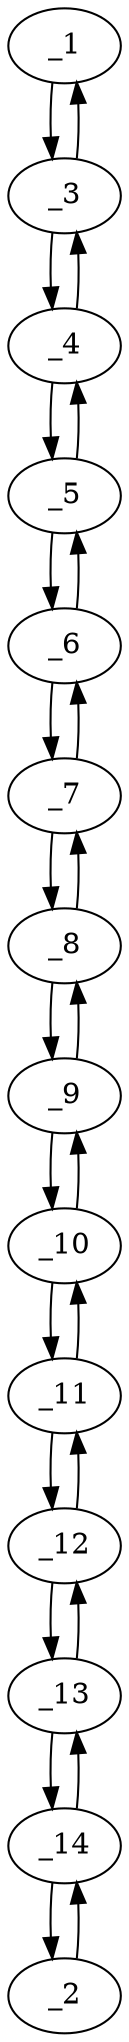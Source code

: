 digraph s1662_04 {
	_1	 [x="53.000000",
		y="178.000000"];
	_3	 [x="58.000000",
		y="163.000000"];
	_1 -> _3	 [angle="-1.249046",
		orient="-0.948683"];
	_2	 [x="177.000000",
		y="186.000000"];
	_14	 [x="180.000000",
		y="169.000000"];
	_2 -> _14	 [angle="-1.396124",
		orient="-0.984784"];
	_3 -> _1	 [angle="1.892547",
		orient="0.948683"];
	_4	 [x="64.000000",
		y="149.000000"];
	_3 -> _4	 [angle="-1.165905",
		orient="-0.919145"];
	_4 -> _3	 [angle="1.975688",
		orient="0.919145"];
	_5	 [x="72.000000",
		y="137.000000"];
	_4 -> _5	 [angle="-0.982794",
		orient="-0.832050"];
	_5 -> _4	 [angle="2.158799",
		orient="0.832050"];
	_6	 [x="85.000000",
		y="130.000000"];
	_5 -> _6	 [angle="-0.493941",
		orient="-0.474100"];
	_6 -> _5	 [angle="2.647651",
		orient="0.474100"];
	_7	 [x="99.000000",
		y="124.000000"];
	_6 -> _7	 [angle="-0.404892",
		orient="-0.393919"];
	_7 -> _6	 [angle="2.736701",
		orient="0.393919"];
	_8	 [x="114.000000",
		y="119.000000"];
	_7 -> _8	 [angle="-0.321751",
		orient="-0.316228"];
	_8 -> _7	 [angle="2.819842",
		orient="0.316228"];
	_9	 [x="132.000000",
		y="117.000000"];
	_8 -> _9	 [angle="-0.110657",
		orient="-0.110432"];
	_9 -> _8	 [angle="3.030935",
		orient="0.110432"];
	_10	 [x="149.000000",
		y="120.000000"];
	_9 -> _10	 [angle="0.174672",
		orient="0.173785"];
	_10 -> _9	 [angle="-2.966920",
		orient="-0.173785"];
	_11	 [x="165.000000",
		y="124.000000"];
	_10 -> _11	 [angle="0.244979",
		orient="0.242536"];
	_11 -> _10	 [angle="-2.896614",
		orient="-0.242536"];
	_12	 [x="174.000000",
		y="135.000000"];
	_11 -> _12	 [angle="0.885067",
		orient="0.773957"];
	_12 -> _11	 [angle="-2.256526",
		orient="-0.773957"];
	_13	 [x="177.000000",
		y="152.000000"];
	_12 -> _13	 [angle="1.396124",
		orient="0.984784"];
	_13 -> _12	 [angle="-1.745469",
		orient="-0.984784"];
	_13 -> _14	 [angle="1.396124",
		orient="0.984784"];
	_14 -> _2	 [angle="1.745469",
		orient="0.984784"];
	_14 -> _13	 [angle="-1.745469",
		orient="-0.984784"];
}

